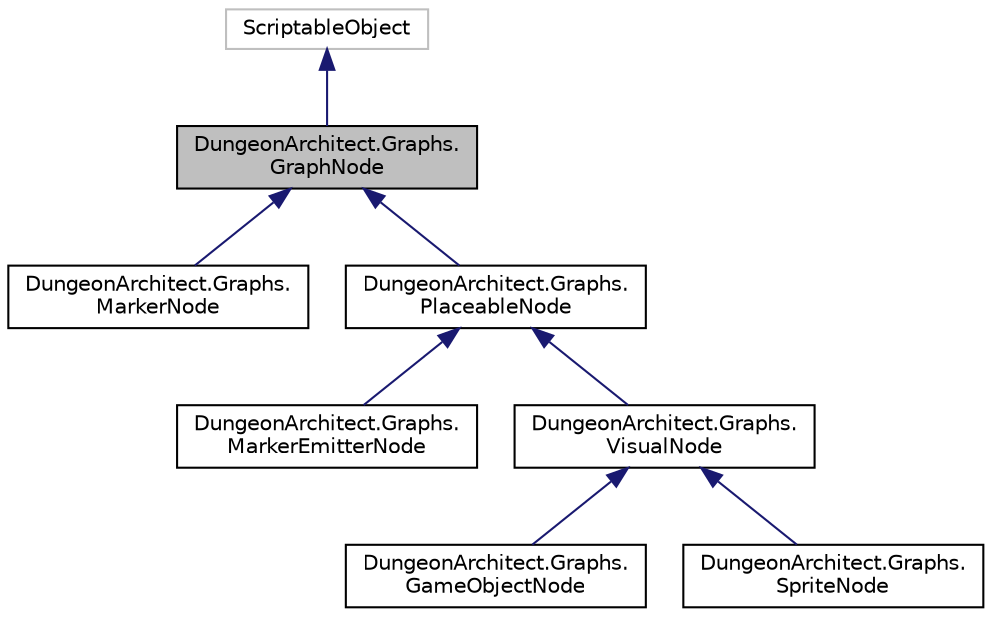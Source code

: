 digraph "DungeonArchitect.Graphs.GraphNode"
{
  edge [fontname="Helvetica",fontsize="10",labelfontname="Helvetica",labelfontsize="10"];
  node [fontname="Helvetica",fontsize="10",shape=record];
  Node1 [label="DungeonArchitect.Graphs.\lGraphNode",height=0.2,width=0.4,color="black", fillcolor="grey75", style="filled", fontcolor="black"];
  Node2 -> Node1 [dir="back",color="midnightblue",fontsize="10",style="solid",fontname="Helvetica"];
  Node2 [label="ScriptableObject",height=0.2,width=0.4,color="grey75", fillcolor="white", style="filled"];
  Node1 -> Node3 [dir="back",color="midnightblue",fontsize="10",style="solid",fontname="Helvetica"];
  Node3 [label="DungeonArchitect.Graphs.\lMarkerNode",height=0.2,width=0.4,color="black", fillcolor="white", style="filled",URL="$class_dungeon_architect_1_1_graphs_1_1_marker_node.html"];
  Node1 -> Node4 [dir="back",color="midnightblue",fontsize="10",style="solid",fontname="Helvetica"];
  Node4 [label="DungeonArchitect.Graphs.\lPlaceableNode",height=0.2,width=0.4,color="black", fillcolor="white", style="filled",URL="$class_dungeon_architect_1_1_graphs_1_1_placeable_node.html"];
  Node4 -> Node5 [dir="back",color="midnightblue",fontsize="10",style="solid",fontname="Helvetica"];
  Node5 [label="DungeonArchitect.Graphs.\lMarkerEmitterNode",height=0.2,width=0.4,color="black", fillcolor="white", style="filled",URL="$class_dungeon_architect_1_1_graphs_1_1_marker_emitter_node.html"];
  Node4 -> Node6 [dir="back",color="midnightblue",fontsize="10",style="solid",fontname="Helvetica"];
  Node6 [label="DungeonArchitect.Graphs.\lVisualNode",height=0.2,width=0.4,color="black", fillcolor="white", style="filled",URL="$class_dungeon_architect_1_1_graphs_1_1_visual_node.html"];
  Node6 -> Node7 [dir="back",color="midnightblue",fontsize="10",style="solid",fontname="Helvetica"];
  Node7 [label="DungeonArchitect.Graphs.\lGameObjectNode",height=0.2,width=0.4,color="black", fillcolor="white", style="filled",URL="$class_dungeon_architect_1_1_graphs_1_1_game_object_node.html"];
  Node6 -> Node8 [dir="back",color="midnightblue",fontsize="10",style="solid",fontname="Helvetica"];
  Node8 [label="DungeonArchitect.Graphs.\lSpriteNode",height=0.2,width=0.4,color="black", fillcolor="white", style="filled",URL="$class_dungeon_architect_1_1_graphs_1_1_sprite_node.html"];
}
